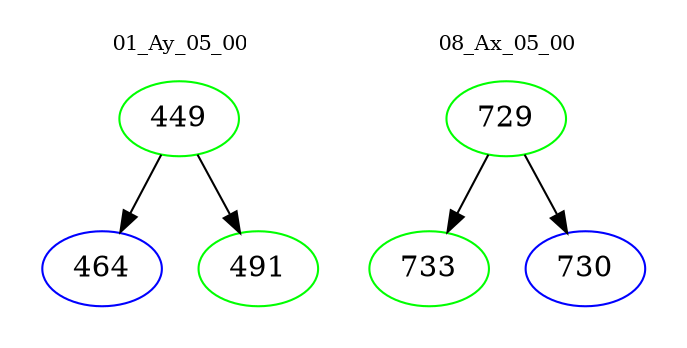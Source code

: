digraph{
subgraph cluster_0 {
color = white
label = "01_Ay_05_00";
fontsize=10;
T0_449 [label="449", color="green"]
T0_449 -> T0_464 [color="black"]
T0_464 [label="464", color="blue"]
T0_449 -> T0_491 [color="black"]
T0_491 [label="491", color="green"]
}
subgraph cluster_1 {
color = white
label = "08_Ax_05_00";
fontsize=10;
T1_729 [label="729", color="green"]
T1_729 -> T1_733 [color="black"]
T1_733 [label="733", color="green"]
T1_729 -> T1_730 [color="black"]
T1_730 [label="730", color="blue"]
}
}
